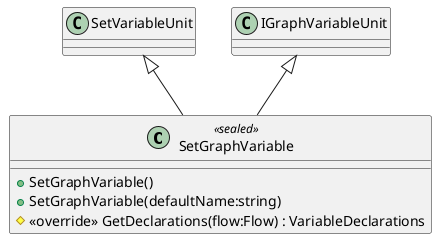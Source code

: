 @startuml
class SetGraphVariable <<sealed>> {
    + SetGraphVariable()
    + SetGraphVariable(defaultName:string)
    # <<override>> GetDeclarations(flow:Flow) : VariableDeclarations
}
SetVariableUnit <|-- SetGraphVariable
IGraphVariableUnit <|-- SetGraphVariable
@enduml
